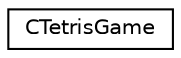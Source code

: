 digraph "Graphe hiérarchique des classes"
{
  edge [fontname="Helvetica",fontsize="10",labelfontname="Helvetica",labelfontsize="10"];
  node [fontname="Helvetica",fontsize="10",shape=record];
  rankdir="LR";
  Node1 [label="CTetrisGame",height=0.2,width=0.4,color="black", fillcolor="white", style="filled",URL="$class_c_tetris_game.html"];
}
